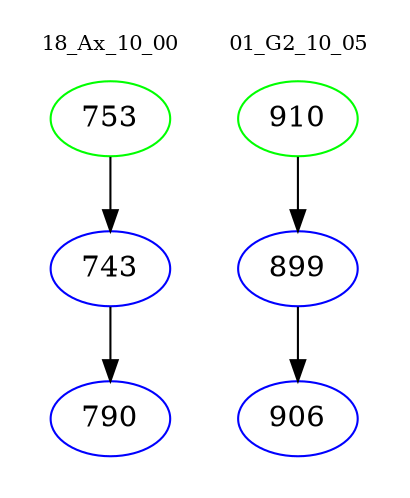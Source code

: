 digraph{
subgraph cluster_0 {
color = white
label = "18_Ax_10_00";
fontsize=10;
T0_753 [label="753", color="green"]
T0_753 -> T0_743 [color="black"]
T0_743 [label="743", color="blue"]
T0_743 -> T0_790 [color="black"]
T0_790 [label="790", color="blue"]
}
subgraph cluster_1 {
color = white
label = "01_G2_10_05";
fontsize=10;
T1_910 [label="910", color="green"]
T1_910 -> T1_899 [color="black"]
T1_899 [label="899", color="blue"]
T1_899 -> T1_906 [color="black"]
T1_906 [label="906", color="blue"]
}
}
